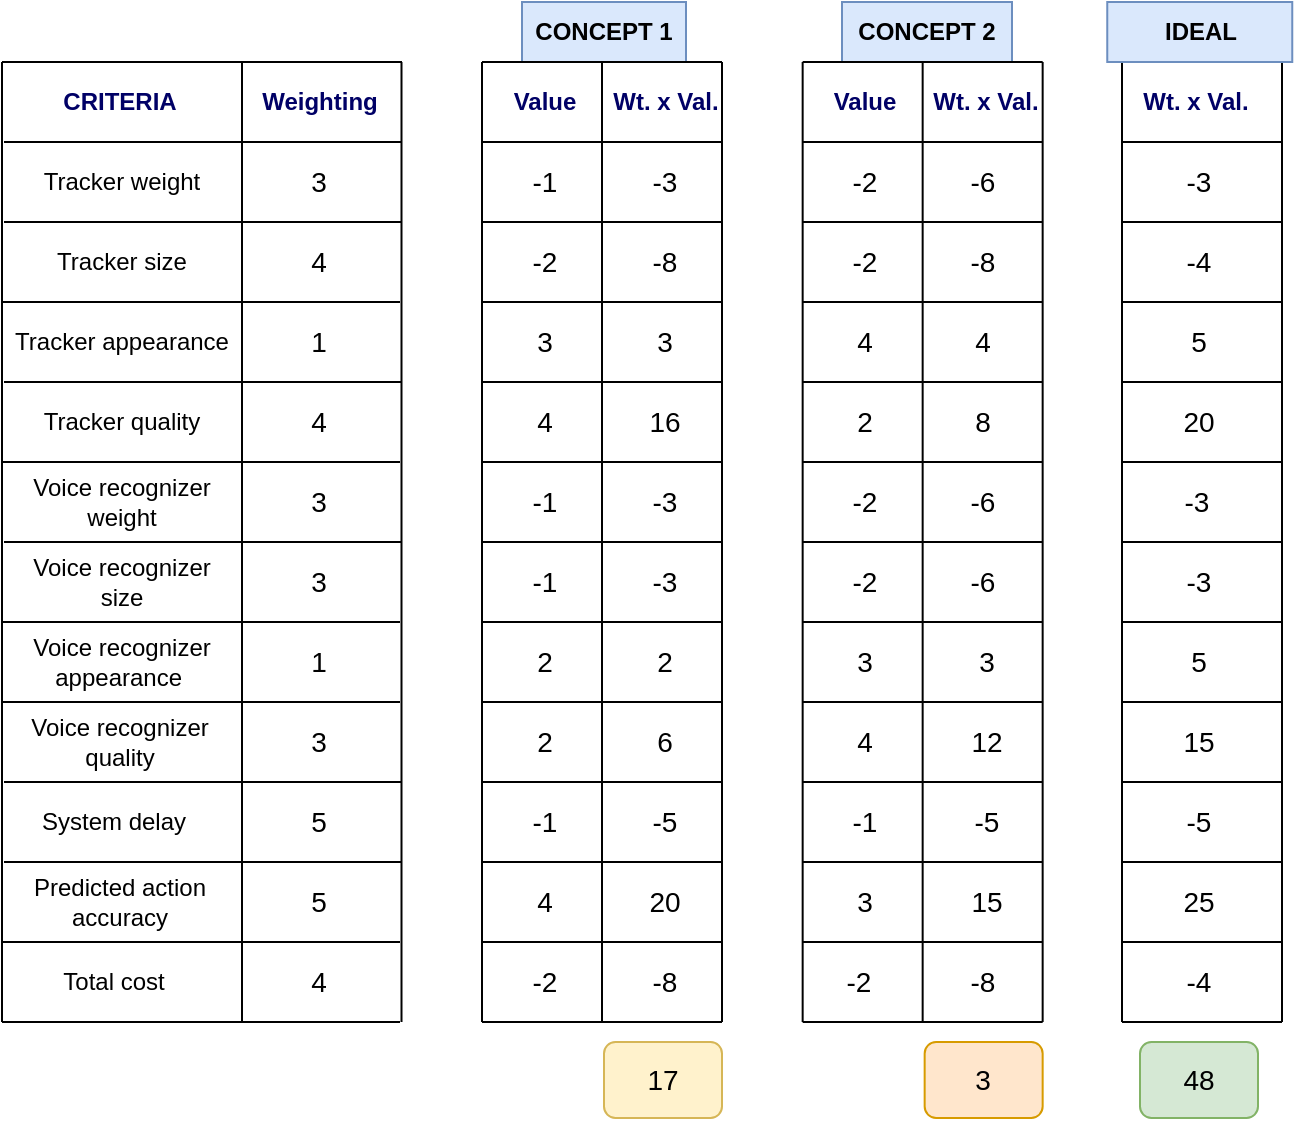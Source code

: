 <mxfile version="16.6.5" type="device"><diagram id="avfqMDYM7OligPJeGbRa" name="Page-1"><mxGraphModel dx="996" dy="646" grid="0" gridSize="10" guides="1" tooltips="1" connect="1" arrows="1" fold="1" page="1" pageScale="1" pageWidth="827" pageHeight="1169" math="0" shadow="0"><root><mxCell id="0"/><mxCell id="1" parent="0"/><mxCell id="sbrskUoL4P2ebUv9sKLl-2" value="&lt;b&gt;&lt;font color=&quot;#000066&quot;&gt;CRITERIA&lt;/font&gt;&lt;/b&gt;" style="text;html=1;strokeColor=none;fillColor=none;align=center;verticalAlign=middle;whiteSpace=wrap;rounded=0;" parent="1" vertex="1"><mxGeometry x="125" y="200" width="50" height="20" as="geometry"/></mxCell><mxCell id="sbrskUoL4P2ebUv9sKLl-3" value="&lt;b&gt;&lt;font color=&quot;#000066&quot;&gt;Weighting&lt;/font&gt;&lt;/b&gt;" style="text;html=1;strokeColor=none;fillColor=none;align=center;verticalAlign=middle;whiteSpace=wrap;rounded=0;" parent="1" vertex="1"><mxGeometry x="220" y="195" width="60" height="30" as="geometry"/></mxCell><mxCell id="sbrskUoL4P2ebUv9sKLl-11" value="Tracker weight" style="text;html=1;strokeColor=none;fillColor=none;align=center;verticalAlign=middle;whiteSpace=wrap;rounded=0;" parent="1" vertex="1"><mxGeometry x="96" y="240" width="110" height="20" as="geometry"/></mxCell><mxCell id="sbrskUoL4P2ebUv9sKLl-12" value="Tracker size" style="text;html=1;strokeColor=none;fillColor=none;align=center;verticalAlign=middle;whiteSpace=wrap;rounded=0;" parent="1" vertex="1"><mxGeometry x="96" y="280" width="110" height="20" as="geometry"/></mxCell><mxCell id="sbrskUoL4P2ebUv9sKLl-13" value="Tracker appearance" style="text;html=1;strokeColor=none;fillColor=none;align=center;verticalAlign=middle;whiteSpace=wrap;rounded=0;" parent="1" vertex="1"><mxGeometry x="96" y="320" width="110" height="20" as="geometry"/></mxCell><mxCell id="sbrskUoL4P2ebUv9sKLl-70" value="&lt;b&gt;CONCEPT 1&lt;/b&gt;" style="text;html=1;strokeColor=#6c8ebf;fillColor=#dae8fc;align=center;verticalAlign=middle;whiteSpace=wrap;rounded=0;" parent="1" vertex="1"><mxGeometry x="351" y="160" width="82" height="30" as="geometry"/></mxCell><mxCell id="sbrskUoL4P2ebUv9sKLl-84" value="&lt;b&gt;CONCEPT 2&lt;/b&gt;" style="text;html=1;strokeColor=#6c8ebf;fillColor=#dae8fc;align=center;verticalAlign=middle;whiteSpace=wrap;rounded=0;" parent="1" vertex="1"><mxGeometry x="511" y="160" width="85" height="30" as="geometry"/></mxCell><mxCell id="sbrskUoL4P2ebUv9sKLl-138" value="" style="rounded=1;whiteSpace=wrap;html=1;fontSize=14;fillColor=#fff2cc;strokeColor=#d6b656;" parent="1" vertex="1"><mxGeometry x="392" y="680" width="59" height="38" as="geometry"/></mxCell><mxCell id="nLRo4m6wOjvGiLtK2nCf-2" value="" style="endArrow=none;html=1;rounded=0;" edge="1" parent="1"><mxGeometry width="50" height="50" relative="1" as="geometry"><mxPoint x="91" y="670" as="sourcePoint"/><mxPoint x="91" y="190" as="targetPoint"/></mxGeometry></mxCell><mxCell id="nLRo4m6wOjvGiLtK2nCf-3" value="" style="endArrow=none;html=1;rounded=0;" edge="1" parent="1"><mxGeometry width="50" height="50" relative="1" as="geometry"><mxPoint x="91" y="190" as="sourcePoint"/><mxPoint x="291" y="190" as="targetPoint"/></mxGeometry></mxCell><mxCell id="nLRo4m6wOjvGiLtK2nCf-4" value="" style="endArrow=none;html=1;rounded=0;" edge="1" parent="1"><mxGeometry width="50" height="50" relative="1" as="geometry"><mxPoint x="92" y="230" as="sourcePoint"/><mxPoint x="291" y="230" as="targetPoint"/></mxGeometry></mxCell><mxCell id="nLRo4m6wOjvGiLtK2nCf-5" value="" style="endArrow=none;html=1;rounded=0;" edge="1" parent="1"><mxGeometry width="50" height="50" relative="1" as="geometry"><mxPoint x="92" y="270" as="sourcePoint"/><mxPoint x="291" y="270" as="targetPoint"/></mxGeometry></mxCell><mxCell id="nLRo4m6wOjvGiLtK2nCf-6" value="" style="endArrow=none;html=1;rounded=0;" edge="1" parent="1"><mxGeometry width="50" height="50" relative="1" as="geometry"><mxPoint x="211" y="670" as="sourcePoint"/><mxPoint x="211" y="190" as="targetPoint"/></mxGeometry></mxCell><mxCell id="nLRo4m6wOjvGiLtK2nCf-7" value="Tracker quality" style="text;html=1;strokeColor=none;fillColor=none;align=center;verticalAlign=middle;whiteSpace=wrap;rounded=0;" vertex="1" parent="1"><mxGeometry x="91" y="360" width="120" height="20" as="geometry"/></mxCell><mxCell id="nLRo4m6wOjvGiLtK2nCf-8" value="Voice recognizer weight" style="text;html=1;strokeColor=none;fillColor=none;align=center;verticalAlign=middle;whiteSpace=wrap;rounded=0;" vertex="1" parent="1"><mxGeometry x="96" y="400" width="110" height="20" as="geometry"/></mxCell><mxCell id="nLRo4m6wOjvGiLtK2nCf-9" value="Voice recognizer size" style="text;html=1;strokeColor=none;fillColor=none;align=center;verticalAlign=middle;whiteSpace=wrap;rounded=0;" vertex="1" parent="1"><mxGeometry x="96" y="440" width="110" height="20" as="geometry"/></mxCell><mxCell id="nLRo4m6wOjvGiLtK2nCf-10" value="Voice recognizer appearance&amp;nbsp;" style="text;html=1;strokeColor=none;fillColor=none;align=center;verticalAlign=middle;whiteSpace=wrap;rounded=0;" vertex="1" parent="1"><mxGeometry x="96" y="480" width="110" height="20" as="geometry"/></mxCell><mxCell id="nLRo4m6wOjvGiLtK2nCf-11" value="Voice recognizer quality" style="text;html=1;strokeColor=none;fillColor=none;align=center;verticalAlign=middle;whiteSpace=wrap;rounded=0;" vertex="1" parent="1"><mxGeometry x="95" y="520" width="110" height="20" as="geometry"/></mxCell><mxCell id="nLRo4m6wOjvGiLtK2nCf-12" value="System delay" style="text;html=1;strokeColor=none;fillColor=none;align=center;verticalAlign=middle;whiteSpace=wrap;rounded=0;" vertex="1" parent="1"><mxGeometry x="92" y="560" width="110" height="20" as="geometry"/></mxCell><mxCell id="nLRo4m6wOjvGiLtK2nCf-13" value="Predicted action accuracy" style="text;html=1;strokeColor=none;fillColor=none;align=center;verticalAlign=middle;whiteSpace=wrap;rounded=0;" vertex="1" parent="1"><mxGeometry x="95" y="600" width="110" height="20" as="geometry"/></mxCell><mxCell id="nLRo4m6wOjvGiLtK2nCf-14" value="Total cost" style="text;html=1;strokeColor=none;fillColor=none;align=center;verticalAlign=middle;whiteSpace=wrap;rounded=0;" vertex="1" parent="1"><mxGeometry x="92" y="640" width="110" height="20" as="geometry"/></mxCell><mxCell id="nLRo4m6wOjvGiLtK2nCf-15" value="" style="endArrow=none;html=1;rounded=0;" edge="1" parent="1"><mxGeometry width="50" height="50" relative="1" as="geometry"><mxPoint x="290.75" y="670" as="sourcePoint"/><mxPoint x="290.75" y="190" as="targetPoint"/></mxGeometry></mxCell><mxCell id="nLRo4m6wOjvGiLtK2nCf-16" value="" style="endArrow=none;html=1;rounded=0;" edge="1" parent="1"><mxGeometry width="50" height="50" relative="1" as="geometry"><mxPoint x="91" y="310" as="sourcePoint"/><mxPoint x="290" y="310" as="targetPoint"/></mxGeometry></mxCell><mxCell id="nLRo4m6wOjvGiLtK2nCf-17" value="" style="endArrow=none;html=1;rounded=0;" edge="1" parent="1"><mxGeometry width="50" height="50" relative="1" as="geometry"><mxPoint x="92" y="350" as="sourcePoint"/><mxPoint x="291" y="350" as="targetPoint"/></mxGeometry></mxCell><mxCell id="nLRo4m6wOjvGiLtK2nCf-18" value="" style="endArrow=none;html=1;rounded=0;" edge="1" parent="1"><mxGeometry width="50" height="50" relative="1" as="geometry"><mxPoint x="91" y="390" as="sourcePoint"/><mxPoint x="290" y="390" as="targetPoint"/></mxGeometry></mxCell><mxCell id="nLRo4m6wOjvGiLtK2nCf-19" value="" style="endArrow=none;html=1;rounded=0;" edge="1" parent="1"><mxGeometry width="50" height="50" relative="1" as="geometry"><mxPoint x="92" y="430" as="sourcePoint"/><mxPoint x="291" y="430" as="targetPoint"/></mxGeometry></mxCell><mxCell id="nLRo4m6wOjvGiLtK2nCf-20" value="" style="endArrow=none;html=1;rounded=0;" edge="1" parent="1"><mxGeometry width="50" height="50" relative="1" as="geometry"><mxPoint x="91" y="470" as="sourcePoint"/><mxPoint x="290" y="470" as="targetPoint"/></mxGeometry></mxCell><mxCell id="nLRo4m6wOjvGiLtK2nCf-21" value="" style="endArrow=none;html=1;rounded=0;" edge="1" parent="1"><mxGeometry width="50" height="50" relative="1" as="geometry"><mxPoint x="91" y="510" as="sourcePoint"/><mxPoint x="290" y="510" as="targetPoint"/></mxGeometry></mxCell><mxCell id="nLRo4m6wOjvGiLtK2nCf-22" value="" style="endArrow=none;html=1;rounded=0;" edge="1" parent="1"><mxGeometry width="50" height="50" relative="1" as="geometry"><mxPoint x="92" y="550" as="sourcePoint"/><mxPoint x="291" y="550" as="targetPoint"/></mxGeometry></mxCell><mxCell id="nLRo4m6wOjvGiLtK2nCf-23" value="" style="endArrow=none;html=1;rounded=0;" edge="1" parent="1"><mxGeometry width="50" height="50" relative="1" as="geometry"><mxPoint x="92" y="590" as="sourcePoint"/><mxPoint x="291" y="590" as="targetPoint"/></mxGeometry></mxCell><mxCell id="nLRo4m6wOjvGiLtK2nCf-24" value="" style="endArrow=none;html=1;rounded=0;" edge="1" parent="1"><mxGeometry width="50" height="50" relative="1" as="geometry"><mxPoint x="91" y="630" as="sourcePoint"/><mxPoint x="290" y="630" as="targetPoint"/></mxGeometry></mxCell><mxCell id="nLRo4m6wOjvGiLtK2nCf-25" value="" style="endArrow=none;html=1;rounded=0;" edge="1" parent="1"><mxGeometry width="50" height="50" relative="1" as="geometry"><mxPoint x="91" y="670" as="sourcePoint"/><mxPoint x="290" y="670" as="targetPoint"/></mxGeometry></mxCell><mxCell id="nLRo4m6wOjvGiLtK2nCf-26" value="&lt;font style=&quot;font-size: 14px&quot;&gt;3&lt;/font&gt;" style="text;html=1;strokeColor=none;fillColor=none;align=center;verticalAlign=middle;whiteSpace=wrap;rounded=0;" vertex="1" parent="1"><mxGeometry x="235.37" y="240" width="29.25" height="20" as="geometry"/></mxCell><mxCell id="nLRo4m6wOjvGiLtK2nCf-28" value="&lt;font style=&quot;font-size: 14px&quot;&gt;4&lt;/font&gt;" style="text;html=1;strokeColor=none;fillColor=none;align=center;verticalAlign=middle;whiteSpace=wrap;rounded=0;" vertex="1" parent="1"><mxGeometry x="235.37" y="280" width="29.25" height="20" as="geometry"/></mxCell><mxCell id="nLRo4m6wOjvGiLtK2nCf-29" value="&lt;font style=&quot;font-size: 14px&quot;&gt;1&lt;/font&gt;" style="text;html=1;strokeColor=none;fillColor=none;align=center;verticalAlign=middle;whiteSpace=wrap;rounded=0;" vertex="1" parent="1"><mxGeometry x="235.37" y="320" width="29.25" height="20" as="geometry"/></mxCell><mxCell id="nLRo4m6wOjvGiLtK2nCf-30" value="&lt;font style=&quot;font-size: 14px&quot;&gt;4&lt;/font&gt;" style="text;html=1;strokeColor=none;fillColor=none;align=center;verticalAlign=middle;whiteSpace=wrap;rounded=0;" vertex="1" parent="1"><mxGeometry x="235.37" y="360" width="29.25" height="20" as="geometry"/></mxCell><mxCell id="nLRo4m6wOjvGiLtK2nCf-31" value="&lt;font style=&quot;font-size: 14px&quot;&gt;3&lt;/font&gt;" style="text;html=1;strokeColor=none;fillColor=none;align=center;verticalAlign=middle;whiteSpace=wrap;rounded=0;" vertex="1" parent="1"><mxGeometry x="235.37" y="400" width="29.25" height="20" as="geometry"/></mxCell><mxCell id="nLRo4m6wOjvGiLtK2nCf-32" value="&lt;span style=&quot;font-size: 14px&quot;&gt;3&lt;/span&gt;" style="text;html=1;strokeColor=none;fillColor=none;align=center;verticalAlign=middle;whiteSpace=wrap;rounded=0;" vertex="1" parent="1"><mxGeometry x="235.38" y="440" width="29.25" height="20" as="geometry"/></mxCell><mxCell id="nLRo4m6wOjvGiLtK2nCf-33" value="&lt;font style=&quot;font-size: 14px&quot;&gt;1&lt;/font&gt;" style="text;html=1;strokeColor=none;fillColor=none;align=center;verticalAlign=middle;whiteSpace=wrap;rounded=0;" vertex="1" parent="1"><mxGeometry x="235.38" y="480" width="29.25" height="20" as="geometry"/></mxCell><mxCell id="nLRo4m6wOjvGiLtK2nCf-34" value="&lt;font style=&quot;font-size: 14px&quot;&gt;3&lt;/font&gt;" style="text;html=1;strokeColor=none;fillColor=none;align=center;verticalAlign=middle;whiteSpace=wrap;rounded=0;" vertex="1" parent="1"><mxGeometry x="235.37" y="520" width="29.25" height="20" as="geometry"/></mxCell><mxCell id="nLRo4m6wOjvGiLtK2nCf-35" value="&lt;font style=&quot;font-size: 14px&quot;&gt;5&lt;/font&gt;" style="text;html=1;strokeColor=none;fillColor=none;align=center;verticalAlign=middle;whiteSpace=wrap;rounded=0;" vertex="1" parent="1"><mxGeometry x="235.38" y="560" width="29.25" height="20" as="geometry"/></mxCell><mxCell id="nLRo4m6wOjvGiLtK2nCf-36" value="&lt;font style=&quot;font-size: 14px&quot;&gt;5&lt;/font&gt;" style="text;html=1;strokeColor=none;fillColor=none;align=center;verticalAlign=middle;whiteSpace=wrap;rounded=0;" vertex="1" parent="1"><mxGeometry x="235.38" y="600" width="29.25" height="20" as="geometry"/></mxCell><mxCell id="nLRo4m6wOjvGiLtK2nCf-37" value="&lt;font style=&quot;font-size: 14px&quot;&gt;4&lt;/font&gt;" style="text;html=1;strokeColor=none;fillColor=none;align=center;verticalAlign=middle;whiteSpace=wrap;rounded=0;" vertex="1" parent="1"><mxGeometry x="235.37" y="640" width="29.25" height="20" as="geometry"/></mxCell><mxCell id="nLRo4m6wOjvGiLtK2nCf-39" value="" style="endArrow=none;html=1;rounded=0;" edge="1" parent="1"><mxGeometry width="50" height="50" relative="1" as="geometry"><mxPoint x="331" y="670" as="sourcePoint"/><mxPoint x="331" y="190" as="targetPoint"/></mxGeometry></mxCell><mxCell id="nLRo4m6wOjvGiLtK2nCf-41" value="" style="endArrow=none;html=1;rounded=0;" edge="1" parent="1"><mxGeometry width="50" height="50" relative="1" as="geometry"><mxPoint x="391" y="670" as="sourcePoint"/><mxPoint x="391" y="190" as="targetPoint"/></mxGeometry></mxCell><mxCell id="nLRo4m6wOjvGiLtK2nCf-42" value="" style="endArrow=none;html=1;rounded=0;" edge="1" parent="1"><mxGeometry width="50" height="50" relative="1" as="geometry"><mxPoint x="451" y="670" as="sourcePoint"/><mxPoint x="451" y="190" as="targetPoint"/></mxGeometry></mxCell><mxCell id="nLRo4m6wOjvGiLtK2nCf-43" value="&lt;b&gt;&lt;font color=&quot;#000066&quot;&gt;Value&lt;/font&gt;&lt;/b&gt;" style="text;html=1;strokeColor=none;fillColor=none;align=center;verticalAlign=middle;whiteSpace=wrap;rounded=0;" vertex="1" parent="1"><mxGeometry x="340" y="195" width="45" height="30" as="geometry"/></mxCell><mxCell id="nLRo4m6wOjvGiLtK2nCf-44" value="&lt;b&gt;&lt;font color=&quot;#000066&quot;&gt;Wt. x Val.&lt;/font&gt;&lt;/b&gt;" style="text;html=1;strokeColor=none;fillColor=none;align=center;verticalAlign=middle;whiteSpace=wrap;rounded=0;" vertex="1" parent="1"><mxGeometry x="394.75" y="202.5" width="56.25" height="15" as="geometry"/></mxCell><mxCell id="nLRo4m6wOjvGiLtK2nCf-45" value="" style="endArrow=none;html=1;rounded=0;" edge="1" parent="1"><mxGeometry width="50" height="50" relative="1" as="geometry"><mxPoint x="331" y="190" as="sourcePoint"/><mxPoint x="451" y="190" as="targetPoint"/></mxGeometry></mxCell><mxCell id="nLRo4m6wOjvGiLtK2nCf-46" value="" style="endArrow=none;html=1;rounded=0;" edge="1" parent="1"><mxGeometry width="50" height="50" relative="1" as="geometry"><mxPoint x="331" y="230" as="sourcePoint"/><mxPoint x="451" y="230" as="targetPoint"/></mxGeometry></mxCell><mxCell id="nLRo4m6wOjvGiLtK2nCf-47" value="" style="endArrow=none;html=1;rounded=0;" edge="1" parent="1"><mxGeometry width="50" height="50" relative="1" as="geometry"><mxPoint x="331" y="270" as="sourcePoint"/><mxPoint x="451" y="270" as="targetPoint"/></mxGeometry></mxCell><mxCell id="nLRo4m6wOjvGiLtK2nCf-48" value="" style="endArrow=none;html=1;rounded=0;" edge="1" parent="1"><mxGeometry width="50" height="50" relative="1" as="geometry"><mxPoint x="331" y="310" as="sourcePoint"/><mxPoint x="451" y="310" as="targetPoint"/></mxGeometry></mxCell><mxCell id="nLRo4m6wOjvGiLtK2nCf-49" value="" style="endArrow=none;html=1;rounded=0;" edge="1" parent="1"><mxGeometry width="50" height="50" relative="1" as="geometry"><mxPoint x="331" y="350" as="sourcePoint"/><mxPoint x="451" y="350" as="targetPoint"/></mxGeometry></mxCell><mxCell id="nLRo4m6wOjvGiLtK2nCf-50" value="" style="endArrow=none;html=1;rounded=0;" edge="1" parent="1"><mxGeometry width="50" height="50" relative="1" as="geometry"><mxPoint x="331" y="390" as="sourcePoint"/><mxPoint x="451" y="390" as="targetPoint"/></mxGeometry></mxCell><mxCell id="nLRo4m6wOjvGiLtK2nCf-51" value="" style="endArrow=none;html=1;rounded=0;" edge="1" parent="1"><mxGeometry width="50" height="50" relative="1" as="geometry"><mxPoint x="331" y="430" as="sourcePoint"/><mxPoint x="451" y="430" as="targetPoint"/></mxGeometry></mxCell><mxCell id="nLRo4m6wOjvGiLtK2nCf-52" value="" style="endArrow=none;html=1;rounded=0;" edge="1" parent="1"><mxGeometry width="50" height="50" relative="1" as="geometry"><mxPoint x="331" y="470" as="sourcePoint"/><mxPoint x="451" y="470" as="targetPoint"/></mxGeometry></mxCell><mxCell id="nLRo4m6wOjvGiLtK2nCf-53" value="" style="endArrow=none;html=1;rounded=0;" edge="1" parent="1"><mxGeometry width="50" height="50" relative="1" as="geometry"><mxPoint x="331" y="510" as="sourcePoint"/><mxPoint x="451" y="510" as="targetPoint"/></mxGeometry></mxCell><mxCell id="nLRo4m6wOjvGiLtK2nCf-54" value="" style="endArrow=none;html=1;rounded=0;" edge="1" parent="1"><mxGeometry width="50" height="50" relative="1" as="geometry"><mxPoint x="331" y="550" as="sourcePoint"/><mxPoint x="451" y="550" as="targetPoint"/></mxGeometry></mxCell><mxCell id="nLRo4m6wOjvGiLtK2nCf-55" value="" style="endArrow=none;html=1;rounded=0;" edge="1" parent="1"><mxGeometry width="50" height="50" relative="1" as="geometry"><mxPoint x="331" y="590" as="sourcePoint"/><mxPoint x="451" y="590" as="targetPoint"/></mxGeometry></mxCell><mxCell id="nLRo4m6wOjvGiLtK2nCf-56" value="" style="endArrow=none;html=1;rounded=0;" edge="1" parent="1"><mxGeometry width="50" height="50" relative="1" as="geometry"><mxPoint x="331" y="630" as="sourcePoint"/><mxPoint x="451" y="630" as="targetPoint"/></mxGeometry></mxCell><mxCell id="nLRo4m6wOjvGiLtK2nCf-57" value="" style="endArrow=none;html=1;rounded=0;" edge="1" parent="1"><mxGeometry width="50" height="50" relative="1" as="geometry"><mxPoint x="331" y="670" as="sourcePoint"/><mxPoint x="451" y="670" as="targetPoint"/></mxGeometry></mxCell><mxCell id="nLRo4m6wOjvGiLtK2nCf-58" value="" style="endArrow=none;html=1;rounded=0;" edge="1" parent="1"><mxGeometry width="50" height="50" relative="1" as="geometry"><mxPoint x="491.33" y="670" as="sourcePoint"/><mxPoint x="491.33" y="190" as="targetPoint"/></mxGeometry></mxCell><mxCell id="nLRo4m6wOjvGiLtK2nCf-59" value="" style="endArrow=none;html=1;rounded=0;" edge="1" parent="1"><mxGeometry width="50" height="50" relative="1" as="geometry"><mxPoint x="551.33" y="670" as="sourcePoint"/><mxPoint x="551.33" y="190" as="targetPoint"/></mxGeometry></mxCell><mxCell id="nLRo4m6wOjvGiLtK2nCf-60" value="" style="endArrow=none;html=1;rounded=0;" edge="1" parent="1"><mxGeometry width="50" height="50" relative="1" as="geometry"><mxPoint x="611.33" y="670" as="sourcePoint"/><mxPoint x="611.33" y="190" as="targetPoint"/></mxGeometry></mxCell><mxCell id="nLRo4m6wOjvGiLtK2nCf-61" value="&lt;b&gt;&lt;font color=&quot;#000066&quot;&gt;Value&lt;/font&gt;&lt;/b&gt;" style="text;html=1;strokeColor=none;fillColor=none;align=center;verticalAlign=middle;whiteSpace=wrap;rounded=0;" vertex="1" parent="1"><mxGeometry x="500.33" y="195" width="45" height="30" as="geometry"/></mxCell><mxCell id="nLRo4m6wOjvGiLtK2nCf-62" value="&lt;b&gt;&lt;font color=&quot;#000066&quot;&gt;Wt. x Val.&lt;/font&gt;&lt;/b&gt;" style="text;html=1;strokeColor=none;fillColor=none;align=center;verticalAlign=middle;whiteSpace=wrap;rounded=0;" vertex="1" parent="1"><mxGeometry x="555.08" y="202.5" width="56.25" height="15" as="geometry"/></mxCell><mxCell id="nLRo4m6wOjvGiLtK2nCf-63" value="" style="endArrow=none;html=1;rounded=0;" edge="1" parent="1"><mxGeometry width="50" height="50" relative="1" as="geometry"><mxPoint x="491.33" y="190" as="sourcePoint"/><mxPoint x="611.33" y="190" as="targetPoint"/></mxGeometry></mxCell><mxCell id="nLRo4m6wOjvGiLtK2nCf-64" value="" style="endArrow=none;html=1;rounded=0;" edge="1" parent="1"><mxGeometry width="50" height="50" relative="1" as="geometry"><mxPoint x="491.33" y="230" as="sourcePoint"/><mxPoint x="611.33" y="230" as="targetPoint"/></mxGeometry></mxCell><mxCell id="nLRo4m6wOjvGiLtK2nCf-65" value="" style="endArrow=none;html=1;rounded=0;" edge="1" parent="1"><mxGeometry width="50" height="50" relative="1" as="geometry"><mxPoint x="491.33" y="270" as="sourcePoint"/><mxPoint x="611.33" y="270" as="targetPoint"/></mxGeometry></mxCell><mxCell id="nLRo4m6wOjvGiLtK2nCf-66" value="" style="endArrow=none;html=1;rounded=0;" edge="1" parent="1"><mxGeometry width="50" height="50" relative="1" as="geometry"><mxPoint x="491.33" y="310" as="sourcePoint"/><mxPoint x="611.33" y="310" as="targetPoint"/></mxGeometry></mxCell><mxCell id="nLRo4m6wOjvGiLtK2nCf-67" value="" style="endArrow=none;html=1;rounded=0;" edge="1" parent="1"><mxGeometry width="50" height="50" relative="1" as="geometry"><mxPoint x="491.33" y="350" as="sourcePoint"/><mxPoint x="611.33" y="350" as="targetPoint"/></mxGeometry></mxCell><mxCell id="nLRo4m6wOjvGiLtK2nCf-68" value="" style="endArrow=none;html=1;rounded=0;" edge="1" parent="1"><mxGeometry width="50" height="50" relative="1" as="geometry"><mxPoint x="491.33" y="390.0" as="sourcePoint"/><mxPoint x="611.33" y="390.0" as="targetPoint"/></mxGeometry></mxCell><mxCell id="nLRo4m6wOjvGiLtK2nCf-69" value="" style="endArrow=none;html=1;rounded=0;" edge="1" parent="1"><mxGeometry width="50" height="50" relative="1" as="geometry"><mxPoint x="491.33" y="430.0" as="sourcePoint"/><mxPoint x="611.33" y="430.0" as="targetPoint"/></mxGeometry></mxCell><mxCell id="nLRo4m6wOjvGiLtK2nCf-70" value="" style="endArrow=none;html=1;rounded=0;" edge="1" parent="1"><mxGeometry width="50" height="50" relative="1" as="geometry"><mxPoint x="491.33" y="470.0" as="sourcePoint"/><mxPoint x="611.33" y="470.0" as="targetPoint"/></mxGeometry></mxCell><mxCell id="nLRo4m6wOjvGiLtK2nCf-71" value="" style="endArrow=none;html=1;rounded=0;" edge="1" parent="1"><mxGeometry width="50" height="50" relative="1" as="geometry"><mxPoint x="491.33" y="510.0" as="sourcePoint"/><mxPoint x="611.33" y="510.0" as="targetPoint"/></mxGeometry></mxCell><mxCell id="nLRo4m6wOjvGiLtK2nCf-72" value="" style="endArrow=none;html=1;rounded=0;" edge="1" parent="1"><mxGeometry width="50" height="50" relative="1" as="geometry"><mxPoint x="491.33" y="550.0" as="sourcePoint"/><mxPoint x="611.33" y="550.0" as="targetPoint"/></mxGeometry></mxCell><mxCell id="nLRo4m6wOjvGiLtK2nCf-73" value="" style="endArrow=none;html=1;rounded=0;" edge="1" parent="1"><mxGeometry width="50" height="50" relative="1" as="geometry"><mxPoint x="491.33" y="590.0" as="sourcePoint"/><mxPoint x="611.33" y="590.0" as="targetPoint"/></mxGeometry></mxCell><mxCell id="nLRo4m6wOjvGiLtK2nCf-74" value="" style="endArrow=none;html=1;rounded=0;" edge="1" parent="1"><mxGeometry width="50" height="50" relative="1" as="geometry"><mxPoint x="491.33" y="630" as="sourcePoint"/><mxPoint x="611.33" y="630" as="targetPoint"/></mxGeometry></mxCell><mxCell id="nLRo4m6wOjvGiLtK2nCf-75" value="" style="endArrow=none;html=1;rounded=0;" edge="1" parent="1"><mxGeometry width="50" height="50" relative="1" as="geometry"><mxPoint x="491.33" y="670" as="sourcePoint"/><mxPoint x="611.33" y="670" as="targetPoint"/></mxGeometry></mxCell><mxCell id="nLRo4m6wOjvGiLtK2nCf-112" value="" style="endArrow=none;html=1;rounded=0;" edge="1" parent="1"><mxGeometry width="50" height="50" relative="1" as="geometry"><mxPoint x="651" y="670" as="sourcePoint"/><mxPoint x="651" y="190" as="targetPoint"/></mxGeometry></mxCell><mxCell id="nLRo4m6wOjvGiLtK2nCf-113" value="&lt;b&gt;&lt;font color=&quot;#000066&quot;&gt;Wt. x Val.&lt;/font&gt;&lt;/b&gt;" style="text;html=1;strokeColor=none;fillColor=none;align=center;verticalAlign=middle;whiteSpace=wrap;rounded=0;" vertex="1" parent="1"><mxGeometry x="660" y="202.5" width="56.25" height="15" as="geometry"/></mxCell><mxCell id="nLRo4m6wOjvGiLtK2nCf-114" value="" style="endArrow=none;html=1;rounded=0;" edge="1" parent="1"><mxGeometry width="50" height="50" relative="1" as="geometry"><mxPoint x="731" y="670" as="sourcePoint"/><mxPoint x="731" y="190" as="targetPoint"/></mxGeometry></mxCell><mxCell id="nLRo4m6wOjvGiLtK2nCf-115" value="" style="endArrow=none;html=1;rounded=0;" edge="1" parent="1"><mxGeometry width="50" height="50" relative="1" as="geometry"><mxPoint x="651" y="190" as="sourcePoint"/><mxPoint x="731" y="190" as="targetPoint"/></mxGeometry></mxCell><mxCell id="nLRo4m6wOjvGiLtK2nCf-117" value="" style="endArrow=none;html=1;rounded=0;" edge="1" parent="1"><mxGeometry width="50" height="50" relative="1" as="geometry"><mxPoint x="651" y="230" as="sourcePoint"/><mxPoint x="731" y="230" as="targetPoint"/></mxGeometry></mxCell><mxCell id="nLRo4m6wOjvGiLtK2nCf-118" value="" style="endArrow=none;html=1;rounded=0;" edge="1" parent="1"><mxGeometry width="50" height="50" relative="1" as="geometry"><mxPoint x="651" y="270" as="sourcePoint"/><mxPoint x="731" y="270" as="targetPoint"/></mxGeometry></mxCell><mxCell id="nLRo4m6wOjvGiLtK2nCf-119" value="" style="endArrow=none;html=1;rounded=0;" edge="1" parent="1"><mxGeometry width="50" height="50" relative="1" as="geometry"><mxPoint x="651" y="310" as="sourcePoint"/><mxPoint x="731" y="310" as="targetPoint"/></mxGeometry></mxCell><mxCell id="nLRo4m6wOjvGiLtK2nCf-120" value="" style="endArrow=none;html=1;rounded=0;" edge="1" parent="1"><mxGeometry width="50" height="50" relative="1" as="geometry"><mxPoint x="651" y="350" as="sourcePoint"/><mxPoint x="731" y="350" as="targetPoint"/></mxGeometry></mxCell><mxCell id="nLRo4m6wOjvGiLtK2nCf-121" value="" style="endArrow=none;html=1;rounded=0;" edge="1" parent="1"><mxGeometry width="50" height="50" relative="1" as="geometry"><mxPoint x="731" y="390" as="sourcePoint"/><mxPoint x="651" y="390" as="targetPoint"/></mxGeometry></mxCell><mxCell id="nLRo4m6wOjvGiLtK2nCf-122" value="" style="endArrow=none;html=1;rounded=0;" edge="1" parent="1"><mxGeometry width="50" height="50" relative="1" as="geometry"><mxPoint x="651" y="430" as="sourcePoint"/><mxPoint x="731" y="430" as="targetPoint"/></mxGeometry></mxCell><mxCell id="nLRo4m6wOjvGiLtK2nCf-123" value="" style="endArrow=none;html=1;rounded=0;" edge="1" parent="1"><mxGeometry width="50" height="50" relative="1" as="geometry"><mxPoint x="651" y="510" as="sourcePoint"/><mxPoint x="731" y="510" as="targetPoint"/></mxGeometry></mxCell><mxCell id="nLRo4m6wOjvGiLtK2nCf-124" value="" style="endArrow=none;html=1;rounded=0;" edge="1" parent="1"><mxGeometry width="50" height="50" relative="1" as="geometry"><mxPoint x="651" y="470" as="sourcePoint"/><mxPoint x="731" y="470" as="targetPoint"/></mxGeometry></mxCell><mxCell id="nLRo4m6wOjvGiLtK2nCf-128" value="" style="endArrow=none;html=1;rounded=0;" edge="1" parent="1"><mxGeometry width="50" height="50" relative="1" as="geometry"><mxPoint x="651" y="550" as="sourcePoint"/><mxPoint x="731" y="550" as="targetPoint"/></mxGeometry></mxCell><mxCell id="nLRo4m6wOjvGiLtK2nCf-129" value="" style="endArrow=none;html=1;rounded=0;" edge="1" parent="1"><mxGeometry width="50" height="50" relative="1" as="geometry"><mxPoint x="651" y="590" as="sourcePoint"/><mxPoint x="731" y="590" as="targetPoint"/></mxGeometry></mxCell><mxCell id="nLRo4m6wOjvGiLtK2nCf-130" value="" style="endArrow=none;html=1;rounded=0;" edge="1" parent="1"><mxGeometry width="50" height="50" relative="1" as="geometry"><mxPoint x="651" y="630" as="sourcePoint"/><mxPoint x="731" y="630" as="targetPoint"/></mxGeometry></mxCell><mxCell id="nLRo4m6wOjvGiLtK2nCf-131" value="" style="endArrow=none;html=1;rounded=0;" edge="1" parent="1"><mxGeometry width="50" height="50" relative="1" as="geometry"><mxPoint x="651" y="670" as="sourcePoint"/><mxPoint x="731" y="670" as="targetPoint"/></mxGeometry></mxCell><mxCell id="nLRo4m6wOjvGiLtK2nCf-132" value="3" style="rounded=1;whiteSpace=wrap;html=1;fontSize=14;fillColor=#ffe6cc;strokeColor=#d79b00;" vertex="1" parent="1"><mxGeometry x="552.33" y="680" width="59" height="38" as="geometry"/></mxCell><mxCell id="nLRo4m6wOjvGiLtK2nCf-133" value="" style="rounded=1;whiteSpace=wrap;html=1;fontSize=14;fillColor=#d5e8d4;strokeColor=#82b366;" vertex="1" parent="1"><mxGeometry x="660" y="680" width="59" height="38" as="geometry"/></mxCell><mxCell id="sbrskUoL4P2ebUv9sKLl-85" value="&lt;b&gt;IDEAL&lt;/b&gt;" style="text;html=1;strokeColor=#6c8ebf;fillColor=#dae8fc;align=center;verticalAlign=middle;whiteSpace=wrap;rounded=0;" parent="1" vertex="1"><mxGeometry x="643.63" y="160" width="92.5" height="30" as="geometry"/></mxCell><mxCell id="nLRo4m6wOjvGiLtK2nCf-137" value="&lt;font style=&quot;font-size: 14px&quot;&gt;-1&lt;/font&gt;" style="text;html=1;strokeColor=none;fillColor=none;align=center;verticalAlign=middle;whiteSpace=wrap;rounded=0;" vertex="1" parent="1"><mxGeometry x="347.88" y="240" width="29.25" height="20" as="geometry"/></mxCell><mxCell id="nLRo4m6wOjvGiLtK2nCf-138" value="&lt;font style=&quot;font-size: 14px&quot;&gt;-2&lt;/font&gt;" style="text;html=1;strokeColor=none;fillColor=none;align=center;verticalAlign=middle;whiteSpace=wrap;rounded=0;" vertex="1" parent="1"><mxGeometry x="508.21" y="240" width="29.25" height="20" as="geometry"/></mxCell><mxCell id="nLRo4m6wOjvGiLtK2nCf-139" value="&lt;font style=&quot;font-size: 14px&quot;&gt;-2&lt;/font&gt;" style="text;html=1;strokeColor=none;fillColor=none;align=center;verticalAlign=middle;whiteSpace=wrap;rounded=0;" vertex="1" parent="1"><mxGeometry x="347.88" y="280" width="29.25" height="20" as="geometry"/></mxCell><mxCell id="nLRo4m6wOjvGiLtK2nCf-140" value="&lt;font style=&quot;font-size: 14px&quot;&gt;-2&lt;/font&gt;" style="text;html=1;strokeColor=none;fillColor=none;align=center;verticalAlign=middle;whiteSpace=wrap;rounded=0;" vertex="1" parent="1"><mxGeometry x="508.21" y="280" width="29.25" height="20" as="geometry"/></mxCell><mxCell id="nLRo4m6wOjvGiLtK2nCf-141" value="&lt;span style=&quot;font-size: 14px&quot;&gt;3&lt;/span&gt;" style="text;html=1;strokeColor=none;fillColor=none;align=center;verticalAlign=middle;whiteSpace=wrap;rounded=0;" vertex="1" parent="1"><mxGeometry x="347.88" y="320" width="29.25" height="20" as="geometry"/></mxCell><mxCell id="nLRo4m6wOjvGiLtK2nCf-142" value="&lt;span style=&quot;font-size: 14px&quot;&gt;4&lt;/span&gt;" style="text;html=1;strokeColor=none;fillColor=none;align=center;verticalAlign=middle;whiteSpace=wrap;rounded=0;" vertex="1" parent="1"><mxGeometry x="508.2" y="320" width="29.25" height="20" as="geometry"/></mxCell><mxCell id="nLRo4m6wOjvGiLtK2nCf-143" value="&lt;font style=&quot;font-size: 14px&quot;&gt;4&lt;/font&gt;" style="text;html=1;strokeColor=none;fillColor=none;align=center;verticalAlign=middle;whiteSpace=wrap;rounded=0;" vertex="1" parent="1"><mxGeometry x="347.87" y="360" width="29.25" height="20" as="geometry"/></mxCell><mxCell id="nLRo4m6wOjvGiLtK2nCf-144" value="&lt;font style=&quot;font-size: 14px&quot;&gt;2&lt;/font&gt;" style="text;html=1;strokeColor=none;fillColor=none;align=center;verticalAlign=middle;whiteSpace=wrap;rounded=0;" vertex="1" parent="1"><mxGeometry x="508.21" y="360" width="29.25" height="20" as="geometry"/></mxCell><mxCell id="nLRo4m6wOjvGiLtK2nCf-145" value="&lt;font style=&quot;font-size: 14px&quot;&gt;-1&lt;/font&gt;" style="text;html=1;strokeColor=none;fillColor=none;align=center;verticalAlign=middle;whiteSpace=wrap;rounded=0;" vertex="1" parent="1"><mxGeometry x="347.88" y="400" width="29.25" height="20" as="geometry"/></mxCell><mxCell id="nLRo4m6wOjvGiLtK2nCf-146" value="&lt;font style=&quot;font-size: 14px&quot;&gt;-2&lt;/font&gt;" style="text;html=1;strokeColor=none;fillColor=none;align=center;verticalAlign=middle;whiteSpace=wrap;rounded=0;" vertex="1" parent="1"><mxGeometry x="508.21" y="400" width="29.25" height="20" as="geometry"/></mxCell><mxCell id="nLRo4m6wOjvGiLtK2nCf-147" value="&lt;span style=&quot;font-size: 14px&quot;&gt;-1&lt;/span&gt;" style="text;html=1;strokeColor=none;fillColor=none;align=center;verticalAlign=middle;whiteSpace=wrap;rounded=0;" vertex="1" parent="1"><mxGeometry x="347.87" y="440" width="29.25" height="20" as="geometry"/></mxCell><mxCell id="nLRo4m6wOjvGiLtK2nCf-148" value="&lt;font style=&quot;font-size: 14px&quot;&gt;-2&lt;/font&gt;" style="text;html=1;strokeColor=none;fillColor=none;align=center;verticalAlign=middle;whiteSpace=wrap;rounded=0;" vertex="1" parent="1"><mxGeometry x="508.21" y="440" width="29.25" height="20" as="geometry"/></mxCell><mxCell id="nLRo4m6wOjvGiLtK2nCf-149" value="&lt;font style=&quot;font-size: 14px&quot;&gt;2&lt;/font&gt;" style="text;html=1;strokeColor=none;fillColor=none;align=center;verticalAlign=middle;whiteSpace=wrap;rounded=0;" vertex="1" parent="1"><mxGeometry x="347.87" y="480" width="29.25" height="20" as="geometry"/></mxCell><mxCell id="nLRo4m6wOjvGiLtK2nCf-150" value="&lt;font style=&quot;font-size: 14px&quot;&gt;3&lt;/font&gt;" style="text;html=1;strokeColor=none;fillColor=none;align=center;verticalAlign=middle;whiteSpace=wrap;rounded=0;" vertex="1" parent="1"><mxGeometry x="508.21" y="480" width="29.25" height="20" as="geometry"/></mxCell><mxCell id="nLRo4m6wOjvGiLtK2nCf-151" value="&lt;font style=&quot;font-size: 14px&quot;&gt;2&lt;/font&gt;" style="text;html=1;strokeColor=none;fillColor=none;align=center;verticalAlign=middle;whiteSpace=wrap;rounded=0;" vertex="1" parent="1"><mxGeometry x="347.87" y="520" width="29.25" height="20" as="geometry"/></mxCell><mxCell id="nLRo4m6wOjvGiLtK2nCf-152" value="&lt;font style=&quot;font-size: 14px&quot;&gt;4&lt;/font&gt;" style="text;html=1;strokeColor=none;fillColor=none;align=center;verticalAlign=middle;whiteSpace=wrap;rounded=0;" vertex="1" parent="1"><mxGeometry x="508.21" y="520" width="29.25" height="20" as="geometry"/></mxCell><mxCell id="nLRo4m6wOjvGiLtK2nCf-153" value="&lt;font style=&quot;font-size: 14px&quot;&gt;-1&lt;/font&gt;" style="text;html=1;strokeColor=none;fillColor=none;align=center;verticalAlign=middle;whiteSpace=wrap;rounded=0;" vertex="1" parent="1"><mxGeometry x="347.87" y="560" width="29.25" height="20" as="geometry"/></mxCell><mxCell id="nLRo4m6wOjvGiLtK2nCf-154" value="&lt;font style=&quot;font-size: 14px&quot;&gt;-1&lt;/font&gt;" style="text;html=1;strokeColor=none;fillColor=none;align=center;verticalAlign=middle;whiteSpace=wrap;rounded=0;" vertex="1" parent="1"><mxGeometry x="508.2" y="560" width="29.25" height="20" as="geometry"/></mxCell><mxCell id="nLRo4m6wOjvGiLtK2nCf-155" value="&lt;span style=&quot;font-size: 14px&quot;&gt;4&lt;/span&gt;" style="text;html=1;strokeColor=none;fillColor=none;align=center;verticalAlign=middle;whiteSpace=wrap;rounded=0;" vertex="1" parent="1"><mxGeometry x="347.87" y="600" width="29.25" height="20" as="geometry"/></mxCell><mxCell id="nLRo4m6wOjvGiLtK2nCf-156" value="&lt;font style=&quot;font-size: 14px&quot;&gt;3&lt;/font&gt;" style="text;html=1;strokeColor=none;fillColor=none;align=center;verticalAlign=middle;whiteSpace=wrap;rounded=0;" vertex="1" parent="1"><mxGeometry x="508.21" y="600" width="29.25" height="20" as="geometry"/></mxCell><mxCell id="nLRo4m6wOjvGiLtK2nCf-157" value="&lt;font style=&quot;font-size: 14px&quot;&gt;-2&lt;/font&gt;" style="text;html=1;strokeColor=none;fillColor=none;align=center;verticalAlign=middle;whiteSpace=wrap;rounded=0;" vertex="1" parent="1"><mxGeometry x="347.87" y="640" width="29.25" height="20" as="geometry"/></mxCell><mxCell id="nLRo4m6wOjvGiLtK2nCf-158" value="&lt;font style=&quot;font-size: 14px&quot;&gt;-2&lt;/font&gt;" style="text;html=1;strokeColor=none;fillColor=none;align=center;verticalAlign=middle;whiteSpace=wrap;rounded=0;" vertex="1" parent="1"><mxGeometry x="504.88" y="640" width="29.25" height="20" as="geometry"/></mxCell><mxCell id="nLRo4m6wOjvGiLtK2nCf-159" value="&lt;font style=&quot;font-size: 14px&quot;&gt;-3&lt;/font&gt;" style="text;html=1;strokeColor=none;fillColor=none;align=center;verticalAlign=middle;whiteSpace=wrap;rounded=0;" vertex="1" parent="1"><mxGeometry x="408.25" y="240" width="29.25" height="20" as="geometry"/></mxCell><mxCell id="nLRo4m6wOjvGiLtK2nCf-160" value="&lt;font style=&quot;font-size: 14px&quot;&gt;-8&lt;/font&gt;" style="text;html=1;strokeColor=none;fillColor=none;align=center;verticalAlign=middle;whiteSpace=wrap;rounded=0;" vertex="1" parent="1"><mxGeometry x="408.25" y="280" width="29.25" height="20" as="geometry"/></mxCell><mxCell id="nLRo4m6wOjvGiLtK2nCf-161" value="&lt;font style=&quot;font-size: 14px&quot;&gt;3&lt;/font&gt;" style="text;html=1;strokeColor=none;fillColor=none;align=center;verticalAlign=middle;whiteSpace=wrap;rounded=0;" vertex="1" parent="1"><mxGeometry x="408.25" y="320" width="29.25" height="20" as="geometry"/></mxCell><mxCell id="nLRo4m6wOjvGiLtK2nCf-162" value="&lt;font style=&quot;font-size: 14px&quot;&gt;16&lt;/font&gt;" style="text;html=1;strokeColor=none;fillColor=none;align=center;verticalAlign=middle;whiteSpace=wrap;rounded=0;" vertex="1" parent="1"><mxGeometry x="408.25" y="360" width="29.25" height="20" as="geometry"/></mxCell><mxCell id="nLRo4m6wOjvGiLtK2nCf-163" value="&lt;font style=&quot;font-size: 14px&quot;&gt;-3&lt;/font&gt;" style="text;html=1;strokeColor=none;fillColor=none;align=center;verticalAlign=middle;whiteSpace=wrap;rounded=0;" vertex="1" parent="1"><mxGeometry x="408.25" y="400" width="29.25" height="20" as="geometry"/></mxCell><mxCell id="nLRo4m6wOjvGiLtK2nCf-164" value="&lt;font style=&quot;font-size: 14px&quot;&gt;-3&lt;/font&gt;" style="text;html=1;strokeColor=none;fillColor=none;align=center;verticalAlign=middle;whiteSpace=wrap;rounded=0;" vertex="1" parent="1"><mxGeometry x="408.25" y="440" width="29.25" height="20" as="geometry"/></mxCell><mxCell id="nLRo4m6wOjvGiLtK2nCf-165" value="&lt;font style=&quot;font-size: 14px&quot;&gt;2&lt;/font&gt;" style="text;html=1;strokeColor=none;fillColor=none;align=center;verticalAlign=middle;whiteSpace=wrap;rounded=0;" vertex="1" parent="1"><mxGeometry x="408.25" y="480" width="29.25" height="20" as="geometry"/></mxCell><mxCell id="nLRo4m6wOjvGiLtK2nCf-166" value="&lt;font style=&quot;font-size: 14px&quot;&gt;6&lt;/font&gt;" style="text;html=1;strokeColor=none;fillColor=none;align=center;verticalAlign=middle;whiteSpace=wrap;rounded=0;" vertex="1" parent="1"><mxGeometry x="408.25" y="520" width="29.25" height="20" as="geometry"/></mxCell><mxCell id="nLRo4m6wOjvGiLtK2nCf-167" value="&lt;font style=&quot;font-size: 14px&quot;&gt;-5&lt;/font&gt;" style="text;html=1;strokeColor=none;fillColor=none;align=center;verticalAlign=middle;whiteSpace=wrap;rounded=0;" vertex="1" parent="1"><mxGeometry x="408.25" y="560" width="29.25" height="20" as="geometry"/></mxCell><mxCell id="nLRo4m6wOjvGiLtK2nCf-168" value="&lt;font style=&quot;font-size: 14px&quot;&gt;20&lt;/font&gt;" style="text;html=1;strokeColor=none;fillColor=none;align=center;verticalAlign=middle;whiteSpace=wrap;rounded=0;" vertex="1" parent="1"><mxGeometry x="408.25" y="600" width="29.25" height="20" as="geometry"/></mxCell><mxCell id="nLRo4m6wOjvGiLtK2nCf-169" value="&lt;font style=&quot;font-size: 14px&quot;&gt;-8&lt;/font&gt;" style="text;html=1;strokeColor=none;fillColor=none;align=center;verticalAlign=middle;whiteSpace=wrap;rounded=0;" vertex="1" parent="1"><mxGeometry x="408.25" y="640" width="29.25" height="20" as="geometry"/></mxCell><mxCell id="nLRo4m6wOjvGiLtK2nCf-170" value="&lt;span style=&quot;font-size: 14px&quot;&gt;-3&lt;/span&gt;" style="text;html=1;strokeColor=none;fillColor=none;align=center;verticalAlign=middle;whiteSpace=wrap;rounded=0;" vertex="1" parent="1"><mxGeometry x="674.88" y="240" width="29.25" height="20" as="geometry"/></mxCell><mxCell id="nLRo4m6wOjvGiLtK2nCf-171" value="&lt;font style=&quot;font-size: 14px&quot;&gt;-4&lt;/font&gt;" style="text;html=1;strokeColor=none;fillColor=none;align=center;verticalAlign=middle;whiteSpace=wrap;rounded=0;" vertex="1" parent="1"><mxGeometry x="674.88" y="280" width="29.25" height="20" as="geometry"/></mxCell><mxCell id="nLRo4m6wOjvGiLtK2nCf-172" value="&lt;font style=&quot;font-size: 14px&quot;&gt;5&lt;/font&gt;" style="text;html=1;strokeColor=none;fillColor=none;align=center;verticalAlign=middle;whiteSpace=wrap;rounded=0;" vertex="1" parent="1"><mxGeometry x="675.26" y="320" width="29.25" height="20" as="geometry"/></mxCell><mxCell id="nLRo4m6wOjvGiLtK2nCf-173" value="&lt;font style=&quot;font-size: 14px&quot;&gt;20&lt;/font&gt;" style="text;html=1;strokeColor=none;fillColor=none;align=center;verticalAlign=middle;whiteSpace=wrap;rounded=0;" vertex="1" parent="1"><mxGeometry x="675.26" y="360" width="29.25" height="20" as="geometry"/></mxCell><mxCell id="nLRo4m6wOjvGiLtK2nCf-175" value="&lt;font style=&quot;font-size: 14px&quot;&gt;-4&lt;/font&gt;" style="text;html=1;strokeColor=none;fillColor=none;align=center;verticalAlign=middle;whiteSpace=wrap;rounded=0;" vertex="1" parent="1"><mxGeometry x="675.26" y="640" width="29.25" height="20" as="geometry"/></mxCell><mxCell id="nLRo4m6wOjvGiLtK2nCf-176" value="&lt;font style=&quot;font-size: 14px&quot;&gt;25&lt;/font&gt;" style="text;html=1;strokeColor=none;fillColor=none;align=center;verticalAlign=middle;whiteSpace=wrap;rounded=0;" vertex="1" parent="1"><mxGeometry x="675.26" y="600" width="29.25" height="20" as="geometry"/></mxCell><mxCell id="nLRo4m6wOjvGiLtK2nCf-177" value="&lt;font style=&quot;font-size: 14px&quot;&gt;-5&lt;/font&gt;" style="text;html=1;strokeColor=none;fillColor=none;align=center;verticalAlign=middle;whiteSpace=wrap;rounded=0;" vertex="1" parent="1"><mxGeometry x="675.26" y="560" width="29.25" height="20" as="geometry"/></mxCell><mxCell id="nLRo4m6wOjvGiLtK2nCf-178" value="&lt;font style=&quot;font-size: 14px&quot;&gt;15&lt;/font&gt;" style="text;html=1;strokeColor=none;fillColor=none;align=center;verticalAlign=middle;whiteSpace=wrap;rounded=0;" vertex="1" parent="1"><mxGeometry x="675.26" y="520" width="29.25" height="20" as="geometry"/></mxCell><mxCell id="nLRo4m6wOjvGiLtK2nCf-179" value="&lt;font style=&quot;font-size: 14px&quot;&gt;-3&lt;/font&gt;" style="text;html=1;strokeColor=none;fillColor=none;align=center;verticalAlign=middle;whiteSpace=wrap;rounded=0;" vertex="1" parent="1"><mxGeometry x="673.5" y="400" width="29.25" height="20" as="geometry"/></mxCell><mxCell id="nLRo4m6wOjvGiLtK2nCf-180" value="&lt;font style=&quot;font-size: 14px&quot;&gt;-3&lt;/font&gt;" style="text;html=1;strokeColor=none;fillColor=none;align=center;verticalAlign=middle;whiteSpace=wrap;rounded=0;" vertex="1" parent="1"><mxGeometry x="675.26" y="440" width="29.25" height="20" as="geometry"/></mxCell><mxCell id="nLRo4m6wOjvGiLtK2nCf-181" value="&lt;font style=&quot;font-size: 14px&quot;&gt;5&lt;/font&gt;" style="text;html=1;strokeColor=none;fillColor=none;align=center;verticalAlign=middle;whiteSpace=wrap;rounded=0;" vertex="1" parent="1"><mxGeometry x="675.26" y="480" width="29.25" height="20" as="geometry"/></mxCell><mxCell id="nLRo4m6wOjvGiLtK2nCf-182" value="&lt;font style=&quot;font-size: 14px&quot;&gt;48&lt;/font&gt;" style="text;html=1;strokeColor=none;fillColor=none;align=center;verticalAlign=middle;whiteSpace=wrap;rounded=0;" vertex="1" parent="1"><mxGeometry x="675.26" y="689" width="29.25" height="20" as="geometry"/></mxCell><mxCell id="nLRo4m6wOjvGiLtK2nCf-183" value="&lt;font style=&quot;font-size: 14px&quot;&gt;17&lt;/font&gt;" style="text;html=1;strokeColor=none;fillColor=none;align=center;verticalAlign=middle;whiteSpace=wrap;rounded=0;" vertex="1" parent="1"><mxGeometry x="406.88" y="689" width="29.25" height="20" as="geometry"/></mxCell><mxCell id="nLRo4m6wOjvGiLtK2nCf-185" value="&lt;font style=&quot;font-size: 14px&quot;&gt;-6&lt;/font&gt;" style="text;html=1;strokeColor=none;fillColor=none;align=center;verticalAlign=middle;whiteSpace=wrap;rounded=0;" vertex="1" parent="1"><mxGeometry x="566.75" y="240" width="29.25" height="20" as="geometry"/></mxCell><mxCell id="nLRo4m6wOjvGiLtK2nCf-186" value="&lt;font style=&quot;font-size: 14px&quot;&gt;-8&lt;/font&gt;" style="text;html=1;strokeColor=none;fillColor=none;align=center;verticalAlign=middle;whiteSpace=wrap;rounded=0;" vertex="1" parent="1"><mxGeometry x="567.21" y="280" width="29.25" height="20" as="geometry"/></mxCell><mxCell id="nLRo4m6wOjvGiLtK2nCf-187" value="&lt;font style=&quot;font-size: 14px&quot;&gt;4&lt;/font&gt;" style="text;html=1;strokeColor=none;fillColor=none;align=center;verticalAlign=middle;whiteSpace=wrap;rounded=0;" vertex="1" parent="1"><mxGeometry x="566.75" y="320" width="29.25" height="20" as="geometry"/></mxCell><mxCell id="nLRo4m6wOjvGiLtK2nCf-188" value="&lt;font style=&quot;font-size: 14px&quot;&gt;8&lt;/font&gt;" style="text;html=1;strokeColor=none;fillColor=none;align=center;verticalAlign=middle;whiteSpace=wrap;rounded=0;" vertex="1" parent="1"><mxGeometry x="566.75" y="360" width="29.25" height="20" as="geometry"/></mxCell><mxCell id="nLRo4m6wOjvGiLtK2nCf-189" value="&lt;font style=&quot;font-size: 14px&quot;&gt;-6&lt;/font&gt;&lt;span style=&quot;color: rgba(0 , 0 , 0 , 0) ; font-family: monospace ; font-size: 0px&quot;&gt;%3CmxGraphModel%3E%3Croot%3E%3CmxCell%20id%3D%220%22%2F%3E%3CmxCell%20id%3D%221%22%20parent%3D%220%22%2F%3E%3CmxCell%20id%3D%222%22%20value%3D%22%26lt%3Bfont%20style%3D%26quot%3Bfont-size%3A%2014px%26quot%3B%26gt%3B-3%26lt%3B%2Ffont%26gt%3B%22%20style%3D%22text%3Bhtml%3D1%3BstrokeColor%3Dnone%3BfillColor%3Dnone%3Balign%3Dcenter%3BverticalAlign%3Dmiddle%3BwhiteSpace%3Dwrap%3Brounded%3D0%3B%22%20vertex%3D%221%22%20parent%3D%221%22%3E%3CmxGeometry%20x%3D%22437.25%22%20y%3D%22650%22%20width%3D%2229.25%22%20height%3D%2220%22%20as%3D%22geometry%22%2F%3E%3C%2FmxCell%3E%3C%2Froot%3E%3C%2FmxGraphModel%3E&lt;/span&gt;" style="text;html=1;strokeColor=none;fillColor=none;align=center;verticalAlign=middle;whiteSpace=wrap;rounded=0;" vertex="1" parent="1"><mxGeometry x="566.75" y="400" width="29.25" height="20" as="geometry"/></mxCell><mxCell id="nLRo4m6wOjvGiLtK2nCf-190" value="&lt;font style=&quot;font-size: 14px&quot;&gt;-6&lt;/font&gt;" style="text;html=1;strokeColor=none;fillColor=none;align=center;verticalAlign=middle;whiteSpace=wrap;rounded=0;" vertex="1" parent="1"><mxGeometry x="567.21" y="440" width="29.25" height="20" as="geometry"/></mxCell><mxCell id="nLRo4m6wOjvGiLtK2nCf-191" value="&lt;font style=&quot;font-size: 14px&quot;&gt;3&lt;/font&gt;" style="text;html=1;strokeColor=none;fillColor=none;align=center;verticalAlign=middle;whiteSpace=wrap;rounded=0;" vertex="1" parent="1"><mxGeometry x="568.75" y="480" width="29.25" height="20" as="geometry"/></mxCell><mxCell id="nLRo4m6wOjvGiLtK2nCf-192" value="&lt;font style=&quot;font-size: 14px&quot;&gt;12&lt;/font&gt;" style="text;html=1;strokeColor=none;fillColor=none;align=center;verticalAlign=middle;whiteSpace=wrap;rounded=0;" vertex="1" parent="1"><mxGeometry x="568.58" y="520" width="29.25" height="20" as="geometry"/></mxCell><mxCell id="nLRo4m6wOjvGiLtK2nCf-193" value="&lt;font style=&quot;font-size: 14px&quot;&gt;-5&lt;/font&gt;" style="text;html=1;strokeColor=none;fillColor=none;align=center;verticalAlign=middle;whiteSpace=wrap;rounded=0;" vertex="1" parent="1"><mxGeometry x="568.75" y="560" width="29.25" height="20" as="geometry"/></mxCell><mxCell id="nLRo4m6wOjvGiLtK2nCf-194" value="&lt;span style=&quot;font-size: 14px&quot;&gt;15&lt;/span&gt;" style="text;html=1;strokeColor=none;fillColor=none;align=center;verticalAlign=middle;whiteSpace=wrap;rounded=0;" vertex="1" parent="1"><mxGeometry x="568.58" y="600" width="29.25" height="20" as="geometry"/></mxCell><mxCell id="nLRo4m6wOjvGiLtK2nCf-195" value="&lt;font style=&quot;font-size: 14px&quot;&gt;-8&lt;/font&gt;" style="text;html=1;strokeColor=none;fillColor=none;align=center;verticalAlign=middle;whiteSpace=wrap;rounded=0;" vertex="1" parent="1"><mxGeometry x="566.75" y="640" width="29.25" height="20" as="geometry"/></mxCell></root></mxGraphModel></diagram></mxfile>